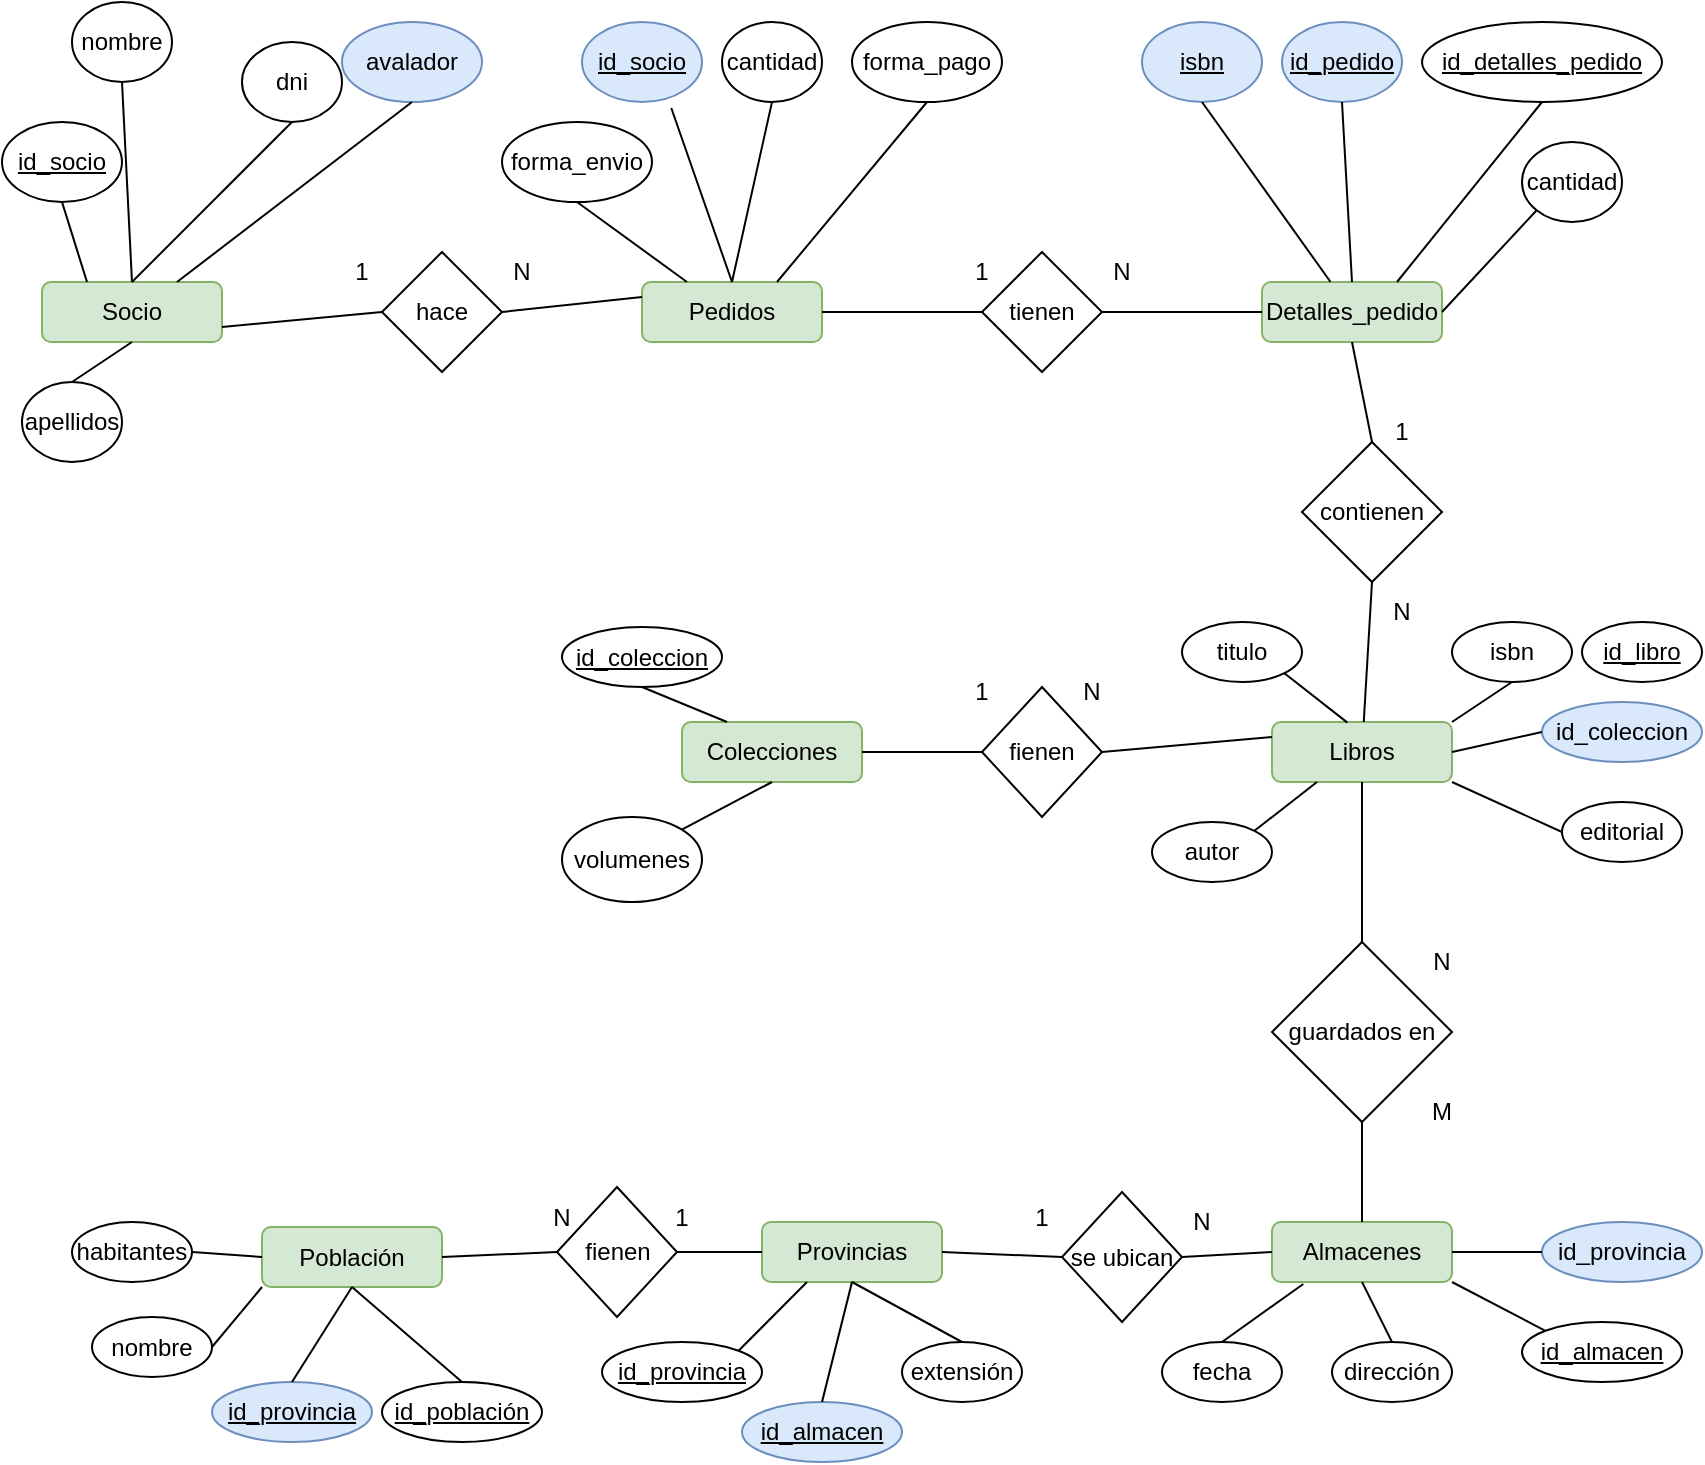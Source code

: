 <mxfile version="21.2.6" type="device">
  <diagram name="Page-1" id="QUOM56lIjW8Knzj0Mmif">
    <mxGraphModel dx="794" dy="381" grid="1" gridSize="10" guides="1" tooltips="1" connect="1" arrows="1" fold="1" page="1" pageScale="1" pageWidth="850" pageHeight="1100" math="0" shadow="0">
      <root>
        <mxCell id="0" />
        <mxCell id="1" parent="0" />
        <mxCell id="rfMJr3Cy8R7fDRPE-xrx-1" value="Socio" style="rounded=1;whiteSpace=wrap;html=1;fillColor=#d5e8d4;strokeColor=#82b366;" vertex="1" parent="1">
          <mxGeometry x="20" y="210" width="90" height="30" as="geometry" />
        </mxCell>
        <mxCell id="rfMJr3Cy8R7fDRPE-xrx-2" value="&lt;u&gt;id_socio&lt;/u&gt;" style="ellipse;whiteSpace=wrap;html=1;" vertex="1" parent="1">
          <mxGeometry y="130" width="60" height="40" as="geometry" />
        </mxCell>
        <mxCell id="rfMJr3Cy8R7fDRPE-xrx-3" value="nombre" style="ellipse;whiteSpace=wrap;html=1;" vertex="1" parent="1">
          <mxGeometry x="35" y="70" width="50" height="40" as="geometry" />
        </mxCell>
        <mxCell id="rfMJr3Cy8R7fDRPE-xrx-4" value="dni" style="ellipse;whiteSpace=wrap;html=1;" vertex="1" parent="1">
          <mxGeometry x="120" y="90" width="50" height="40" as="geometry" />
        </mxCell>
        <mxCell id="rfMJr3Cy8R7fDRPE-xrx-5" value="apellidos" style="ellipse;whiteSpace=wrap;html=1;" vertex="1" parent="1">
          <mxGeometry x="10" y="260" width="50" height="40" as="geometry" />
        </mxCell>
        <mxCell id="rfMJr3Cy8R7fDRPE-xrx-6" value="avalador" style="ellipse;whiteSpace=wrap;html=1;fillColor=#dae8fc;strokeColor=#6c8ebf;" vertex="1" parent="1">
          <mxGeometry x="170" y="80" width="70" height="40" as="geometry" />
        </mxCell>
        <mxCell id="rfMJr3Cy8R7fDRPE-xrx-7" value="hace" style="rhombus;whiteSpace=wrap;html=1;" vertex="1" parent="1">
          <mxGeometry x="190" y="195" width="60" height="60" as="geometry" />
        </mxCell>
        <mxCell id="rfMJr3Cy8R7fDRPE-xrx-8" value="Pedidos" style="rounded=1;whiteSpace=wrap;html=1;fillColor=#d5e8d4;strokeColor=#82b366;" vertex="1" parent="1">
          <mxGeometry x="320" y="210" width="90" height="30" as="geometry" />
        </mxCell>
        <mxCell id="rfMJr3Cy8R7fDRPE-xrx-9" value="&lt;u&gt;id_socio&lt;/u&gt;" style="ellipse;whiteSpace=wrap;html=1;fillColor=#dae8fc;strokeColor=#6c8ebf;" vertex="1" parent="1">
          <mxGeometry x="290" y="80" width="60" height="40" as="geometry" />
        </mxCell>
        <mxCell id="rfMJr3Cy8R7fDRPE-xrx-10" value="cantidad" style="ellipse;whiteSpace=wrap;html=1;" vertex="1" parent="1">
          <mxGeometry x="360" y="80" width="50" height="40" as="geometry" />
        </mxCell>
        <mxCell id="rfMJr3Cy8R7fDRPE-xrx-11" value="forma_pago" style="ellipse;whiteSpace=wrap;html=1;" vertex="1" parent="1">
          <mxGeometry x="425" y="80" width="75" height="40" as="geometry" />
        </mxCell>
        <mxCell id="rfMJr3Cy8R7fDRPE-xrx-12" value="forma_envio" style="ellipse;whiteSpace=wrap;html=1;" vertex="1" parent="1">
          <mxGeometry x="250" y="130" width="75" height="40" as="geometry" />
        </mxCell>
        <mxCell id="rfMJr3Cy8R7fDRPE-xrx-13" value="tienen" style="rhombus;whiteSpace=wrap;html=1;" vertex="1" parent="1">
          <mxGeometry x="490" y="195" width="60" height="60" as="geometry" />
        </mxCell>
        <mxCell id="rfMJr3Cy8R7fDRPE-xrx-14" value="Detalles_pedido" style="rounded=1;whiteSpace=wrap;html=1;fillColor=#d5e8d4;strokeColor=#82b366;" vertex="1" parent="1">
          <mxGeometry x="630" y="210" width="90" height="30" as="geometry" />
        </mxCell>
        <mxCell id="rfMJr3Cy8R7fDRPE-xrx-15" value="&lt;u&gt;isbn&lt;/u&gt;" style="ellipse;whiteSpace=wrap;html=1;fillColor=#dae8fc;strokeColor=#6c8ebf;" vertex="1" parent="1">
          <mxGeometry x="570" y="80" width="60" height="40" as="geometry" />
        </mxCell>
        <mxCell id="rfMJr3Cy8R7fDRPE-xrx-16" value="&lt;u&gt;id_pedido&lt;/u&gt;" style="ellipse;whiteSpace=wrap;html=1;fillColor=#dae8fc;strokeColor=#6c8ebf;" vertex="1" parent="1">
          <mxGeometry x="640" y="80" width="60" height="40" as="geometry" />
        </mxCell>
        <mxCell id="rfMJr3Cy8R7fDRPE-xrx-17" value="&lt;u&gt;id_detalles_pedido&lt;/u&gt;" style="ellipse;whiteSpace=wrap;html=1;" vertex="1" parent="1">
          <mxGeometry x="710" y="80" width="120" height="40" as="geometry" />
        </mxCell>
        <mxCell id="rfMJr3Cy8R7fDRPE-xrx-18" value="cantidad" style="ellipse;whiteSpace=wrap;html=1;" vertex="1" parent="1">
          <mxGeometry x="760" y="140" width="50" height="40" as="geometry" />
        </mxCell>
        <mxCell id="rfMJr3Cy8R7fDRPE-xrx-19" value="contienen" style="rhombus;whiteSpace=wrap;html=1;" vertex="1" parent="1">
          <mxGeometry x="650" y="290" width="70" height="70" as="geometry" />
        </mxCell>
        <mxCell id="rfMJr3Cy8R7fDRPE-xrx-20" value="Libros" style="rounded=1;whiteSpace=wrap;html=1;fillColor=#d5e8d4;strokeColor=#82b366;" vertex="1" parent="1">
          <mxGeometry x="635" y="430" width="90" height="30" as="geometry" />
        </mxCell>
        <mxCell id="rfMJr3Cy8R7fDRPE-xrx-21" value="isbn" style="ellipse;whiteSpace=wrap;html=1;" vertex="1" parent="1">
          <mxGeometry x="725" y="380" width="60" height="30" as="geometry" />
        </mxCell>
        <mxCell id="rfMJr3Cy8R7fDRPE-xrx-22" value="titulo" style="ellipse;whiteSpace=wrap;html=1;" vertex="1" parent="1">
          <mxGeometry x="590" y="380" width="60" height="30" as="geometry" />
        </mxCell>
        <mxCell id="rfMJr3Cy8R7fDRPE-xrx-23" value="&lt;u&gt;id_libro&lt;/u&gt;" style="ellipse;whiteSpace=wrap;html=1;" vertex="1" parent="1">
          <mxGeometry x="790" y="380" width="60" height="30" as="geometry" />
        </mxCell>
        <mxCell id="rfMJr3Cy8R7fDRPE-xrx-24" value="id_coleccion" style="ellipse;whiteSpace=wrap;html=1;fillColor=#dae8fc;strokeColor=#6c8ebf;" vertex="1" parent="1">
          <mxGeometry x="770" y="420" width="80" height="30" as="geometry" />
        </mxCell>
        <mxCell id="rfMJr3Cy8R7fDRPE-xrx-25" value="editorial" style="ellipse;whiteSpace=wrap;html=1;" vertex="1" parent="1">
          <mxGeometry x="780" y="470" width="60" height="30" as="geometry" />
        </mxCell>
        <mxCell id="rfMJr3Cy8R7fDRPE-xrx-26" value="autor" style="ellipse;whiteSpace=wrap;html=1;" vertex="1" parent="1">
          <mxGeometry x="575" y="480" width="60" height="30" as="geometry" />
        </mxCell>
        <mxCell id="rfMJr3Cy8R7fDRPE-xrx-27" value="fienen" style="rhombus;whiteSpace=wrap;html=1;" vertex="1" parent="1">
          <mxGeometry x="490" y="412.5" width="60" height="65" as="geometry" />
        </mxCell>
        <mxCell id="rfMJr3Cy8R7fDRPE-xrx-28" value="Colecciones" style="rounded=1;whiteSpace=wrap;html=1;fillColor=#d5e8d4;strokeColor=#82b366;" vertex="1" parent="1">
          <mxGeometry x="340" y="430" width="90" height="30" as="geometry" />
        </mxCell>
        <mxCell id="rfMJr3Cy8R7fDRPE-xrx-29" value="&lt;u&gt;id_coleccion&lt;/u&gt;" style="ellipse;whiteSpace=wrap;html=1;" vertex="1" parent="1">
          <mxGeometry x="280" y="382.5" width="80" height="30" as="geometry" />
        </mxCell>
        <mxCell id="rfMJr3Cy8R7fDRPE-xrx-30" value="volumenes" style="ellipse;whiteSpace=wrap;html=1;" vertex="1" parent="1">
          <mxGeometry x="280" y="477.5" width="70" height="42.5" as="geometry" />
        </mxCell>
        <mxCell id="rfMJr3Cy8R7fDRPE-xrx-31" value="guardados en" style="rhombus;whiteSpace=wrap;html=1;" vertex="1" parent="1">
          <mxGeometry x="635" y="540" width="90" height="90" as="geometry" />
        </mxCell>
        <mxCell id="rfMJr3Cy8R7fDRPE-xrx-32" value="Almacenes" style="rounded=1;whiteSpace=wrap;html=1;fillColor=#d5e8d4;strokeColor=#82b366;" vertex="1" parent="1">
          <mxGeometry x="635" y="680" width="90" height="30" as="geometry" />
        </mxCell>
        <mxCell id="rfMJr3Cy8R7fDRPE-xrx-33" value="id_provincia" style="ellipse;whiteSpace=wrap;html=1;fillColor=#dae8fc;strokeColor=#6c8ebf;" vertex="1" parent="1">
          <mxGeometry x="770" y="680" width="80" height="30" as="geometry" />
        </mxCell>
        <mxCell id="rfMJr3Cy8R7fDRPE-xrx-34" value="&lt;u&gt;id_almacen&lt;/u&gt;" style="ellipse;whiteSpace=wrap;html=1;" vertex="1" parent="1">
          <mxGeometry x="760" y="730" width="80" height="30" as="geometry" />
        </mxCell>
        <mxCell id="rfMJr3Cy8R7fDRPE-xrx-35" value="dirección" style="ellipse;whiteSpace=wrap;html=1;" vertex="1" parent="1">
          <mxGeometry x="665" y="740" width="60" height="30" as="geometry" />
        </mxCell>
        <mxCell id="rfMJr3Cy8R7fDRPE-xrx-36" value="fecha" style="ellipse;whiteSpace=wrap;html=1;" vertex="1" parent="1">
          <mxGeometry x="580" y="740" width="60" height="30" as="geometry" />
        </mxCell>
        <mxCell id="rfMJr3Cy8R7fDRPE-xrx-37" value="Provincias" style="rounded=1;whiteSpace=wrap;html=1;fillColor=#d5e8d4;strokeColor=#82b366;" vertex="1" parent="1">
          <mxGeometry x="380" y="680" width="90" height="30" as="geometry" />
        </mxCell>
        <mxCell id="rfMJr3Cy8R7fDRPE-xrx-38" value="se ubican" style="rhombus;whiteSpace=wrap;html=1;" vertex="1" parent="1">
          <mxGeometry x="530" y="665" width="60" height="65" as="geometry" />
        </mxCell>
        <mxCell id="rfMJr3Cy8R7fDRPE-xrx-39" value="&lt;u&gt;id_provincia&lt;/u&gt;" style="ellipse;whiteSpace=wrap;html=1;" vertex="1" parent="1">
          <mxGeometry x="300" y="740" width="80" height="30" as="geometry" />
        </mxCell>
        <mxCell id="rfMJr3Cy8R7fDRPE-xrx-40" value="extensión" style="ellipse;whiteSpace=wrap;html=1;" vertex="1" parent="1">
          <mxGeometry x="450" y="740" width="60" height="30" as="geometry" />
        </mxCell>
        <mxCell id="rfMJr3Cy8R7fDRPE-xrx-41" value="&lt;u&gt;id_almacen&lt;/u&gt;" style="ellipse;whiteSpace=wrap;html=1;fillColor=#dae8fc;strokeColor=#6c8ebf;" vertex="1" parent="1">
          <mxGeometry x="370" y="770" width="80" height="30" as="geometry" />
        </mxCell>
        <mxCell id="rfMJr3Cy8R7fDRPE-xrx-42" value="fienen" style="rhombus;whiteSpace=wrap;html=1;" vertex="1" parent="1">
          <mxGeometry x="277.5" y="662.5" width="60" height="65" as="geometry" />
        </mxCell>
        <mxCell id="rfMJr3Cy8R7fDRPE-xrx-43" value="Población" style="rounded=1;whiteSpace=wrap;html=1;fillColor=#d5e8d4;strokeColor=#82b366;" vertex="1" parent="1">
          <mxGeometry x="130" y="682.5" width="90" height="30" as="geometry" />
        </mxCell>
        <mxCell id="rfMJr3Cy8R7fDRPE-xrx-44" value="&lt;u&gt;id_población&lt;/u&gt;" style="ellipse;whiteSpace=wrap;html=1;" vertex="1" parent="1">
          <mxGeometry x="190" y="760" width="80" height="30" as="geometry" />
        </mxCell>
        <mxCell id="rfMJr3Cy8R7fDRPE-xrx-45" value="&lt;u&gt;id_provincia&lt;/u&gt;" style="ellipse;whiteSpace=wrap;html=1;fillColor=#dae8fc;strokeColor=#6c8ebf;" vertex="1" parent="1">
          <mxGeometry x="105" y="760" width="80" height="30" as="geometry" />
        </mxCell>
        <mxCell id="rfMJr3Cy8R7fDRPE-xrx-46" value="nombre" style="ellipse;whiteSpace=wrap;html=1;" vertex="1" parent="1">
          <mxGeometry x="45" y="727.5" width="60" height="30" as="geometry" />
        </mxCell>
        <mxCell id="rfMJr3Cy8R7fDRPE-xrx-47" value="habitantes" style="ellipse;whiteSpace=wrap;html=1;" vertex="1" parent="1">
          <mxGeometry x="35" y="680" width="60" height="30" as="geometry" />
        </mxCell>
        <mxCell id="rfMJr3Cy8R7fDRPE-xrx-48" value="" style="endArrow=none;html=1;rounded=0;exitX=1;exitY=0.75;exitDx=0;exitDy=0;entryX=0;entryY=0.5;entryDx=0;entryDy=0;" edge="1" parent="1" source="rfMJr3Cy8R7fDRPE-xrx-1" target="rfMJr3Cy8R7fDRPE-xrx-7">
          <mxGeometry width="50" height="50" relative="1" as="geometry">
            <mxPoint x="180" y="250" as="sourcePoint" />
            <mxPoint x="230" y="200" as="targetPoint" />
          </mxGeometry>
        </mxCell>
        <mxCell id="rfMJr3Cy8R7fDRPE-xrx-49" value="" style="endArrow=none;html=1;rounded=0;entryX=0;entryY=0.25;entryDx=0;entryDy=0;exitX=1;exitY=0.5;exitDx=0;exitDy=0;" edge="1" parent="1" source="rfMJr3Cy8R7fDRPE-xrx-7" target="rfMJr3Cy8R7fDRPE-xrx-8">
          <mxGeometry width="50" height="50" relative="1" as="geometry">
            <mxPoint x="180" y="250" as="sourcePoint" />
            <mxPoint x="230" y="200" as="targetPoint" />
          </mxGeometry>
        </mxCell>
        <mxCell id="rfMJr3Cy8R7fDRPE-xrx-50" value="" style="endArrow=none;html=1;rounded=0;entryX=0;entryY=0.5;entryDx=0;entryDy=0;exitX=1;exitY=0.5;exitDx=0;exitDy=0;" edge="1" parent="1" source="rfMJr3Cy8R7fDRPE-xrx-8" target="rfMJr3Cy8R7fDRPE-xrx-13">
          <mxGeometry width="50" height="50" relative="1" as="geometry">
            <mxPoint x="180" y="250" as="sourcePoint" />
            <mxPoint x="230" y="200" as="targetPoint" />
          </mxGeometry>
        </mxCell>
        <mxCell id="rfMJr3Cy8R7fDRPE-xrx-51" value="" style="endArrow=none;html=1;rounded=0;entryX=0;entryY=0.5;entryDx=0;entryDy=0;exitX=1;exitY=0.5;exitDx=0;exitDy=0;" edge="1" parent="1" source="rfMJr3Cy8R7fDRPE-xrx-13" target="rfMJr3Cy8R7fDRPE-xrx-14">
          <mxGeometry width="50" height="50" relative="1" as="geometry">
            <mxPoint x="420" y="250" as="sourcePoint" />
            <mxPoint x="470" y="200" as="targetPoint" />
          </mxGeometry>
        </mxCell>
        <mxCell id="rfMJr3Cy8R7fDRPE-xrx-52" value="" style="endArrow=none;html=1;rounded=0;exitX=0.5;exitY=1;exitDx=0;exitDy=0;entryX=0.5;entryY=0;entryDx=0;entryDy=0;" edge="1" parent="1" source="rfMJr3Cy8R7fDRPE-xrx-14" target="rfMJr3Cy8R7fDRPE-xrx-19">
          <mxGeometry width="50" height="50" relative="1" as="geometry">
            <mxPoint x="420" y="250" as="sourcePoint" />
            <mxPoint x="470" y="200" as="targetPoint" />
          </mxGeometry>
        </mxCell>
        <mxCell id="rfMJr3Cy8R7fDRPE-xrx-53" value="" style="endArrow=none;html=1;rounded=0;entryX=0.5;entryY=1;entryDx=0;entryDy=0;" edge="1" parent="1" source="rfMJr3Cy8R7fDRPE-xrx-20" target="rfMJr3Cy8R7fDRPE-xrx-19">
          <mxGeometry width="50" height="50" relative="1" as="geometry">
            <mxPoint x="490" y="300" as="sourcePoint" />
            <mxPoint x="470" y="200" as="targetPoint" />
          </mxGeometry>
        </mxCell>
        <mxCell id="rfMJr3Cy8R7fDRPE-xrx-54" value="" style="endArrow=none;html=1;rounded=0;entryX=0.5;entryY=1;entryDx=0;entryDy=0;exitX=0.5;exitY=0;exitDx=0;exitDy=0;" edge="1" parent="1" source="rfMJr3Cy8R7fDRPE-xrx-31" target="rfMJr3Cy8R7fDRPE-xrx-20">
          <mxGeometry width="50" height="50" relative="1" as="geometry">
            <mxPoint x="420" y="400" as="sourcePoint" />
            <mxPoint x="470" y="350" as="targetPoint" />
          </mxGeometry>
        </mxCell>
        <mxCell id="rfMJr3Cy8R7fDRPE-xrx-55" value="" style="endArrow=none;html=1;rounded=0;entryX=0;entryY=0.25;entryDx=0;entryDy=0;exitX=1;exitY=0.5;exitDx=0;exitDy=0;" edge="1" parent="1" source="rfMJr3Cy8R7fDRPE-xrx-27" target="rfMJr3Cy8R7fDRPE-xrx-20">
          <mxGeometry width="50" height="50" relative="1" as="geometry">
            <mxPoint x="420" y="400" as="sourcePoint" />
            <mxPoint x="470" y="350" as="targetPoint" />
          </mxGeometry>
        </mxCell>
        <mxCell id="rfMJr3Cy8R7fDRPE-xrx-56" value="" style="endArrow=none;html=1;rounded=0;entryX=0;entryY=0.5;entryDx=0;entryDy=0;exitX=1;exitY=0.5;exitDx=0;exitDy=0;" edge="1" parent="1" source="rfMJr3Cy8R7fDRPE-xrx-28" target="rfMJr3Cy8R7fDRPE-xrx-27">
          <mxGeometry width="50" height="50" relative="1" as="geometry">
            <mxPoint x="420" y="400" as="sourcePoint" />
            <mxPoint x="470" y="350" as="targetPoint" />
          </mxGeometry>
        </mxCell>
        <mxCell id="rfMJr3Cy8R7fDRPE-xrx-57" value="" style="endArrow=none;html=1;rounded=0;exitX=0.5;exitY=1;exitDx=0;exitDy=0;entryX=0.25;entryY=0;entryDx=0;entryDy=0;" edge="1" parent="1" source="rfMJr3Cy8R7fDRPE-xrx-29" target="rfMJr3Cy8R7fDRPE-xrx-28">
          <mxGeometry width="50" height="50" relative="1" as="geometry">
            <mxPoint x="420" y="400" as="sourcePoint" />
            <mxPoint x="470" y="350" as="targetPoint" />
          </mxGeometry>
        </mxCell>
        <mxCell id="rfMJr3Cy8R7fDRPE-xrx-58" value="" style="endArrow=none;html=1;rounded=0;exitX=1;exitY=0;exitDx=0;exitDy=0;entryX=0.5;entryY=1;entryDx=0;entryDy=0;" edge="1" parent="1" source="rfMJr3Cy8R7fDRPE-xrx-30" target="rfMJr3Cy8R7fDRPE-xrx-28">
          <mxGeometry width="50" height="50" relative="1" as="geometry">
            <mxPoint x="420" y="400" as="sourcePoint" />
            <mxPoint x="470" y="350" as="targetPoint" />
          </mxGeometry>
        </mxCell>
        <mxCell id="rfMJr3Cy8R7fDRPE-xrx-59" value="" style="endArrow=none;html=1;rounded=0;exitX=0.419;exitY=0.011;exitDx=0;exitDy=0;exitPerimeter=0;entryX=1;entryY=1;entryDx=0;entryDy=0;" edge="1" parent="1" source="rfMJr3Cy8R7fDRPE-xrx-20" target="rfMJr3Cy8R7fDRPE-xrx-22">
          <mxGeometry width="50" height="50" relative="1" as="geometry">
            <mxPoint x="420" y="400" as="sourcePoint" />
            <mxPoint x="470" y="350" as="targetPoint" />
          </mxGeometry>
        </mxCell>
        <mxCell id="rfMJr3Cy8R7fDRPE-xrx-60" value="" style="endArrow=none;html=1;rounded=0;entryX=0.5;entryY=1;entryDx=0;entryDy=0;exitX=1;exitY=0;exitDx=0;exitDy=0;" edge="1" parent="1" source="rfMJr3Cy8R7fDRPE-xrx-20" target="rfMJr3Cy8R7fDRPE-xrx-21">
          <mxGeometry width="50" height="50" relative="1" as="geometry">
            <mxPoint x="420" y="400" as="sourcePoint" />
            <mxPoint x="470" y="350" as="targetPoint" />
          </mxGeometry>
        </mxCell>
        <mxCell id="rfMJr3Cy8R7fDRPE-xrx-61" value="" style="endArrow=none;html=1;rounded=0;entryX=0;entryY=0.5;entryDx=0;entryDy=0;exitX=1;exitY=0.5;exitDx=0;exitDy=0;" edge="1" parent="1" source="rfMJr3Cy8R7fDRPE-xrx-20" target="rfMJr3Cy8R7fDRPE-xrx-24">
          <mxGeometry width="50" height="50" relative="1" as="geometry">
            <mxPoint x="420" y="400" as="sourcePoint" />
            <mxPoint x="470" y="350" as="targetPoint" />
          </mxGeometry>
        </mxCell>
        <mxCell id="rfMJr3Cy8R7fDRPE-xrx-62" value="" style="endArrow=none;html=1;rounded=0;entryX=0;entryY=0.5;entryDx=0;entryDy=0;exitX=1;exitY=1;exitDx=0;exitDy=0;" edge="1" parent="1" source="rfMJr3Cy8R7fDRPE-xrx-20" target="rfMJr3Cy8R7fDRPE-xrx-25">
          <mxGeometry width="50" height="50" relative="1" as="geometry">
            <mxPoint x="420" y="400" as="sourcePoint" />
            <mxPoint x="470" y="350" as="targetPoint" />
          </mxGeometry>
        </mxCell>
        <mxCell id="rfMJr3Cy8R7fDRPE-xrx-63" value="" style="endArrow=none;html=1;rounded=0;entryX=0.5;entryY=1;entryDx=0;entryDy=0;exitX=0.5;exitY=0;exitDx=0;exitDy=0;" edge="1" parent="1" source="rfMJr3Cy8R7fDRPE-xrx-32" target="rfMJr3Cy8R7fDRPE-xrx-31">
          <mxGeometry width="50" height="50" relative="1" as="geometry">
            <mxPoint x="420" y="650" as="sourcePoint" />
            <mxPoint x="470" y="600" as="targetPoint" />
          </mxGeometry>
        </mxCell>
        <mxCell id="rfMJr3Cy8R7fDRPE-xrx-64" value="" style="endArrow=none;html=1;rounded=0;entryX=0;entryY=0.5;entryDx=0;entryDy=0;exitX=1;exitY=0.5;exitDx=0;exitDy=0;" edge="1" parent="1" source="rfMJr3Cy8R7fDRPE-xrx-32" target="rfMJr3Cy8R7fDRPE-xrx-33">
          <mxGeometry width="50" height="50" relative="1" as="geometry">
            <mxPoint x="420" y="650" as="sourcePoint" />
            <mxPoint x="470" y="600" as="targetPoint" />
          </mxGeometry>
        </mxCell>
        <mxCell id="rfMJr3Cy8R7fDRPE-xrx-65" value="" style="endArrow=none;html=1;rounded=0;entryX=0;entryY=0.5;entryDx=0;entryDy=0;exitX=1;exitY=0.5;exitDx=0;exitDy=0;" edge="1" parent="1" source="rfMJr3Cy8R7fDRPE-xrx-38" target="rfMJr3Cy8R7fDRPE-xrx-32">
          <mxGeometry width="50" height="50" relative="1" as="geometry">
            <mxPoint x="420" y="650" as="sourcePoint" />
            <mxPoint x="470" y="600" as="targetPoint" />
          </mxGeometry>
        </mxCell>
        <mxCell id="rfMJr3Cy8R7fDRPE-xrx-66" value="" style="endArrow=none;html=1;rounded=0;entryX=0;entryY=0.5;entryDx=0;entryDy=0;exitX=1;exitY=0.5;exitDx=0;exitDy=0;" edge="1" parent="1" source="rfMJr3Cy8R7fDRPE-xrx-37" target="rfMJr3Cy8R7fDRPE-xrx-38">
          <mxGeometry width="50" height="50" relative="1" as="geometry">
            <mxPoint x="420" y="650" as="sourcePoint" />
            <mxPoint x="470" y="600" as="targetPoint" />
          </mxGeometry>
        </mxCell>
        <mxCell id="rfMJr3Cy8R7fDRPE-xrx-67" value="" style="endArrow=none;html=1;rounded=0;entryX=0;entryY=0.5;entryDx=0;entryDy=0;exitX=1;exitY=0.5;exitDx=0;exitDy=0;" edge="1" parent="1" source="rfMJr3Cy8R7fDRPE-xrx-42" target="rfMJr3Cy8R7fDRPE-xrx-37">
          <mxGeometry width="50" height="50" relative="1" as="geometry">
            <mxPoint x="420" y="650" as="sourcePoint" />
            <mxPoint x="470" y="600" as="targetPoint" />
          </mxGeometry>
        </mxCell>
        <mxCell id="rfMJr3Cy8R7fDRPE-xrx-68" value="" style="endArrow=none;html=1;rounded=0;entryX=0;entryY=0.5;entryDx=0;entryDy=0;exitX=1;exitY=0.5;exitDx=0;exitDy=0;" edge="1" parent="1" source="rfMJr3Cy8R7fDRPE-xrx-43" target="rfMJr3Cy8R7fDRPE-xrx-42">
          <mxGeometry width="50" height="50" relative="1" as="geometry">
            <mxPoint x="420" y="650" as="sourcePoint" />
            <mxPoint x="470" y="600" as="targetPoint" />
          </mxGeometry>
        </mxCell>
        <mxCell id="rfMJr3Cy8R7fDRPE-xrx-69" value="" style="endArrow=none;html=1;rounded=0;entryX=1;entryY=0;entryDx=0;entryDy=0;exitX=0.25;exitY=1;exitDx=0;exitDy=0;" edge="1" parent="1" source="rfMJr3Cy8R7fDRPE-xrx-20" target="rfMJr3Cy8R7fDRPE-xrx-26">
          <mxGeometry width="50" height="50" relative="1" as="geometry">
            <mxPoint x="420" y="650" as="sourcePoint" />
            <mxPoint x="470" y="600" as="targetPoint" />
          </mxGeometry>
        </mxCell>
        <mxCell id="rfMJr3Cy8R7fDRPE-xrx-70" value="" style="endArrow=none;html=1;rounded=0;entryX=0;entryY=0;entryDx=0;entryDy=0;exitX=1;exitY=1;exitDx=0;exitDy=0;" edge="1" parent="1" source="rfMJr3Cy8R7fDRPE-xrx-32" target="rfMJr3Cy8R7fDRPE-xrx-34">
          <mxGeometry width="50" height="50" relative="1" as="geometry">
            <mxPoint x="420" y="650" as="sourcePoint" />
            <mxPoint x="470" y="600" as="targetPoint" />
          </mxGeometry>
        </mxCell>
        <mxCell id="rfMJr3Cy8R7fDRPE-xrx-71" value="" style="endArrow=none;html=1;rounded=0;entryX=0.5;entryY=0;entryDx=0;entryDy=0;exitX=0.5;exitY=1;exitDx=0;exitDy=0;" edge="1" parent="1" source="rfMJr3Cy8R7fDRPE-xrx-32" target="rfMJr3Cy8R7fDRPE-xrx-35">
          <mxGeometry width="50" height="50" relative="1" as="geometry">
            <mxPoint x="420" y="650" as="sourcePoint" />
            <mxPoint x="470" y="600" as="targetPoint" />
          </mxGeometry>
        </mxCell>
        <mxCell id="rfMJr3Cy8R7fDRPE-xrx-72" value="" style="endArrow=none;html=1;rounded=0;entryX=0.5;entryY=0;entryDx=0;entryDy=0;exitX=0.174;exitY=1.033;exitDx=0;exitDy=0;exitPerimeter=0;" edge="1" parent="1" source="rfMJr3Cy8R7fDRPE-xrx-32" target="rfMJr3Cy8R7fDRPE-xrx-36">
          <mxGeometry width="50" height="50" relative="1" as="geometry">
            <mxPoint x="420" y="650" as="sourcePoint" />
            <mxPoint x="470" y="600" as="targetPoint" />
          </mxGeometry>
        </mxCell>
        <mxCell id="rfMJr3Cy8R7fDRPE-xrx-73" value="" style="endArrow=none;html=1;rounded=0;exitX=0.5;exitY=0;exitDx=0;exitDy=0;entryX=0.5;entryY=1;entryDx=0;entryDy=0;" edge="1" parent="1" source="rfMJr3Cy8R7fDRPE-xrx-40" target="rfMJr3Cy8R7fDRPE-xrx-37">
          <mxGeometry width="50" height="50" relative="1" as="geometry">
            <mxPoint x="420" y="650" as="sourcePoint" />
            <mxPoint x="470" y="600" as="targetPoint" />
          </mxGeometry>
        </mxCell>
        <mxCell id="rfMJr3Cy8R7fDRPE-xrx-74" value="" style="endArrow=none;html=1;rounded=0;exitX=0.5;exitY=0;exitDx=0;exitDy=0;entryX=0.5;entryY=1;entryDx=0;entryDy=0;" edge="1" parent="1" source="rfMJr3Cy8R7fDRPE-xrx-41" target="rfMJr3Cy8R7fDRPE-xrx-37">
          <mxGeometry width="50" height="50" relative="1" as="geometry">
            <mxPoint x="420" y="650" as="sourcePoint" />
            <mxPoint x="470" y="600" as="targetPoint" />
          </mxGeometry>
        </mxCell>
        <mxCell id="rfMJr3Cy8R7fDRPE-xrx-75" value="" style="endArrow=none;html=1;rounded=0;exitX=1;exitY=0;exitDx=0;exitDy=0;entryX=0.25;entryY=1;entryDx=0;entryDy=0;" edge="1" parent="1" source="rfMJr3Cy8R7fDRPE-xrx-39" target="rfMJr3Cy8R7fDRPE-xrx-37">
          <mxGeometry width="50" height="50" relative="1" as="geometry">
            <mxPoint x="420" y="650" as="sourcePoint" />
            <mxPoint x="470" y="600" as="targetPoint" />
          </mxGeometry>
        </mxCell>
        <mxCell id="rfMJr3Cy8R7fDRPE-xrx-76" value="" style="endArrow=none;html=1;rounded=0;exitX=0.5;exitY=0;exitDx=0;exitDy=0;entryX=0.5;entryY=1;entryDx=0;entryDy=0;" edge="1" parent="1" source="rfMJr3Cy8R7fDRPE-xrx-44" target="rfMJr3Cy8R7fDRPE-xrx-43">
          <mxGeometry width="50" height="50" relative="1" as="geometry">
            <mxPoint x="420" y="650" as="sourcePoint" />
            <mxPoint x="470" y="600" as="targetPoint" />
          </mxGeometry>
        </mxCell>
        <mxCell id="rfMJr3Cy8R7fDRPE-xrx-77" value="" style="endArrow=none;html=1;rounded=0;exitX=0.5;exitY=0;exitDx=0;exitDy=0;entryX=0.5;entryY=1;entryDx=0;entryDy=0;" edge="1" parent="1" source="rfMJr3Cy8R7fDRPE-xrx-45" target="rfMJr3Cy8R7fDRPE-xrx-43">
          <mxGeometry width="50" height="50" relative="1" as="geometry">
            <mxPoint x="420" y="650" as="sourcePoint" />
            <mxPoint x="470" y="600" as="targetPoint" />
          </mxGeometry>
        </mxCell>
        <mxCell id="rfMJr3Cy8R7fDRPE-xrx-78" value="" style="endArrow=none;html=1;rounded=0;exitX=1;exitY=0.5;exitDx=0;exitDy=0;entryX=0;entryY=1;entryDx=0;entryDy=0;" edge="1" parent="1" source="rfMJr3Cy8R7fDRPE-xrx-46" target="rfMJr3Cy8R7fDRPE-xrx-43">
          <mxGeometry width="50" height="50" relative="1" as="geometry">
            <mxPoint x="420" y="650" as="sourcePoint" />
            <mxPoint x="470" y="600" as="targetPoint" />
          </mxGeometry>
        </mxCell>
        <mxCell id="rfMJr3Cy8R7fDRPE-xrx-79" value="" style="endArrow=none;html=1;rounded=0;exitX=1;exitY=0.5;exitDx=0;exitDy=0;entryX=0;entryY=0.5;entryDx=0;entryDy=0;" edge="1" parent="1" source="rfMJr3Cy8R7fDRPE-xrx-47" target="rfMJr3Cy8R7fDRPE-xrx-43">
          <mxGeometry width="50" height="50" relative="1" as="geometry">
            <mxPoint x="420" y="650" as="sourcePoint" />
            <mxPoint x="470" y="600" as="targetPoint" />
          </mxGeometry>
        </mxCell>
        <mxCell id="rfMJr3Cy8R7fDRPE-xrx-80" value="" style="endArrow=none;html=1;rounded=0;entryX=0.5;entryY=1;entryDx=0;entryDy=0;" edge="1" parent="1" source="rfMJr3Cy8R7fDRPE-xrx-14" target="rfMJr3Cy8R7fDRPE-xrx-15">
          <mxGeometry width="50" height="50" relative="1" as="geometry">
            <mxPoint x="420" y="250" as="sourcePoint" />
            <mxPoint x="470" y="200" as="targetPoint" />
          </mxGeometry>
        </mxCell>
        <mxCell id="rfMJr3Cy8R7fDRPE-xrx-81" value="" style="endArrow=none;html=1;rounded=0;entryX=0.5;entryY=1;entryDx=0;entryDy=0;exitX=0.5;exitY=0;exitDx=0;exitDy=0;" edge="1" parent="1" source="rfMJr3Cy8R7fDRPE-xrx-14" target="rfMJr3Cy8R7fDRPE-xrx-16">
          <mxGeometry width="50" height="50" relative="1" as="geometry">
            <mxPoint x="420" y="250" as="sourcePoint" />
            <mxPoint x="470" y="200" as="targetPoint" />
          </mxGeometry>
        </mxCell>
        <mxCell id="rfMJr3Cy8R7fDRPE-xrx-82" value="" style="endArrow=none;html=1;rounded=0;entryX=0.5;entryY=1;entryDx=0;entryDy=0;exitX=0.75;exitY=0;exitDx=0;exitDy=0;" edge="1" parent="1" source="rfMJr3Cy8R7fDRPE-xrx-14" target="rfMJr3Cy8R7fDRPE-xrx-17">
          <mxGeometry width="50" height="50" relative="1" as="geometry">
            <mxPoint x="420" y="250" as="sourcePoint" />
            <mxPoint x="470" y="200" as="targetPoint" />
          </mxGeometry>
        </mxCell>
        <mxCell id="rfMJr3Cy8R7fDRPE-xrx-83" value="" style="endArrow=none;html=1;rounded=0;entryX=0;entryY=1;entryDx=0;entryDy=0;exitX=1;exitY=0.5;exitDx=0;exitDy=0;" edge="1" parent="1" source="rfMJr3Cy8R7fDRPE-xrx-14" target="rfMJr3Cy8R7fDRPE-xrx-18">
          <mxGeometry width="50" height="50" relative="1" as="geometry">
            <mxPoint x="420" y="250" as="sourcePoint" />
            <mxPoint x="470" y="200" as="targetPoint" />
          </mxGeometry>
        </mxCell>
        <mxCell id="rfMJr3Cy8R7fDRPE-xrx-84" value="" style="endArrow=none;html=1;rounded=0;entryX=0.5;entryY=1;entryDx=0;entryDy=0;exitX=0.75;exitY=0;exitDx=0;exitDy=0;" edge="1" parent="1" source="rfMJr3Cy8R7fDRPE-xrx-8" target="rfMJr3Cy8R7fDRPE-xrx-11">
          <mxGeometry width="50" height="50" relative="1" as="geometry">
            <mxPoint x="420" y="250" as="sourcePoint" />
            <mxPoint x="470" y="200" as="targetPoint" />
          </mxGeometry>
        </mxCell>
        <mxCell id="rfMJr3Cy8R7fDRPE-xrx-85" value="" style="endArrow=none;html=1;rounded=0;entryX=0.5;entryY=1;entryDx=0;entryDy=0;exitX=0.5;exitY=0;exitDx=0;exitDy=0;" edge="1" parent="1" source="rfMJr3Cy8R7fDRPE-xrx-8" target="rfMJr3Cy8R7fDRPE-xrx-10">
          <mxGeometry width="50" height="50" relative="1" as="geometry">
            <mxPoint x="420" y="250" as="sourcePoint" />
            <mxPoint x="470" y="200" as="targetPoint" />
          </mxGeometry>
        </mxCell>
        <mxCell id="rfMJr3Cy8R7fDRPE-xrx-86" value="" style="endArrow=none;html=1;rounded=0;entryX=0.744;entryY=1.075;entryDx=0;entryDy=0;entryPerimeter=0;exitX=0.5;exitY=0;exitDx=0;exitDy=0;" edge="1" parent="1" source="rfMJr3Cy8R7fDRPE-xrx-8" target="rfMJr3Cy8R7fDRPE-xrx-9">
          <mxGeometry width="50" height="50" relative="1" as="geometry">
            <mxPoint x="420" y="250" as="sourcePoint" />
            <mxPoint x="470" y="200" as="targetPoint" />
          </mxGeometry>
        </mxCell>
        <mxCell id="rfMJr3Cy8R7fDRPE-xrx-87" value="" style="endArrow=none;html=1;rounded=0;entryX=0.5;entryY=1;entryDx=0;entryDy=0;exitX=0.25;exitY=0;exitDx=0;exitDy=0;" edge="1" parent="1" source="rfMJr3Cy8R7fDRPE-xrx-8" target="rfMJr3Cy8R7fDRPE-xrx-12">
          <mxGeometry width="50" height="50" relative="1" as="geometry">
            <mxPoint x="420" y="250" as="sourcePoint" />
            <mxPoint x="470" y="200" as="targetPoint" />
          </mxGeometry>
        </mxCell>
        <mxCell id="rfMJr3Cy8R7fDRPE-xrx-88" value="" style="endArrow=none;html=1;rounded=0;entryX=0.5;entryY=1;entryDx=0;entryDy=0;exitX=0.75;exitY=0;exitDx=0;exitDy=0;" edge="1" parent="1" source="rfMJr3Cy8R7fDRPE-xrx-1" target="rfMJr3Cy8R7fDRPE-xrx-6">
          <mxGeometry width="50" height="50" relative="1" as="geometry">
            <mxPoint x="180" y="250" as="sourcePoint" />
            <mxPoint x="230" y="200" as="targetPoint" />
          </mxGeometry>
        </mxCell>
        <mxCell id="rfMJr3Cy8R7fDRPE-xrx-90" value="" style="endArrow=none;html=1;rounded=0;exitX=0.5;exitY=1;exitDx=0;exitDy=0;entryX=0.5;entryY=0;entryDx=0;entryDy=0;" edge="1" parent="1" source="rfMJr3Cy8R7fDRPE-xrx-4" target="rfMJr3Cy8R7fDRPE-xrx-1">
          <mxGeometry width="50" height="50" relative="1" as="geometry">
            <mxPoint x="180" y="250" as="sourcePoint" />
            <mxPoint x="230" y="200" as="targetPoint" />
          </mxGeometry>
        </mxCell>
        <mxCell id="rfMJr3Cy8R7fDRPE-xrx-92" value="" style="endArrow=none;html=1;rounded=0;exitX=0.5;exitY=1;exitDx=0;exitDy=0;entryX=0.5;entryY=0;entryDx=0;entryDy=0;" edge="1" parent="1" source="rfMJr3Cy8R7fDRPE-xrx-3" target="rfMJr3Cy8R7fDRPE-xrx-1">
          <mxGeometry width="50" height="50" relative="1" as="geometry">
            <mxPoint x="180" y="250" as="sourcePoint" />
            <mxPoint x="230" y="200" as="targetPoint" />
          </mxGeometry>
        </mxCell>
        <mxCell id="rfMJr3Cy8R7fDRPE-xrx-93" value="" style="endArrow=none;html=1;rounded=0;exitX=0.5;exitY=1;exitDx=0;exitDy=0;entryX=0.25;entryY=0;entryDx=0;entryDy=0;" edge="1" parent="1" source="rfMJr3Cy8R7fDRPE-xrx-2" target="rfMJr3Cy8R7fDRPE-xrx-1">
          <mxGeometry width="50" height="50" relative="1" as="geometry">
            <mxPoint x="180" y="250" as="sourcePoint" />
            <mxPoint x="230" y="200" as="targetPoint" />
          </mxGeometry>
        </mxCell>
        <mxCell id="rfMJr3Cy8R7fDRPE-xrx-94" value="" style="endArrow=none;html=1;rounded=0;exitX=0.5;exitY=0;exitDx=0;exitDy=0;entryX=0.5;entryY=1;entryDx=0;entryDy=0;" edge="1" parent="1" source="rfMJr3Cy8R7fDRPE-xrx-5" target="rfMJr3Cy8R7fDRPE-xrx-1">
          <mxGeometry width="50" height="50" relative="1" as="geometry">
            <mxPoint x="180" y="250" as="sourcePoint" />
            <mxPoint x="230" y="200" as="targetPoint" />
          </mxGeometry>
        </mxCell>
        <mxCell id="rfMJr3Cy8R7fDRPE-xrx-95" value="N" style="text;html=1;strokeColor=none;fillColor=none;align=center;verticalAlign=middle;whiteSpace=wrap;rounded=0;" vertex="1" parent="1">
          <mxGeometry x="230" y="190" width="60" height="30" as="geometry" />
        </mxCell>
        <mxCell id="rfMJr3Cy8R7fDRPE-xrx-96" value="1" style="text;html=1;strokeColor=none;fillColor=none;align=center;verticalAlign=middle;whiteSpace=wrap;rounded=0;" vertex="1" parent="1">
          <mxGeometry x="150" y="190" width="60" height="30" as="geometry" />
        </mxCell>
        <mxCell id="rfMJr3Cy8R7fDRPE-xrx-97" value="N" style="text;html=1;strokeColor=none;fillColor=none;align=center;verticalAlign=middle;whiteSpace=wrap;rounded=0;" vertex="1" parent="1">
          <mxGeometry x="530" y="190" width="60" height="30" as="geometry" />
        </mxCell>
        <mxCell id="rfMJr3Cy8R7fDRPE-xrx-98" value="1" style="text;html=1;strokeColor=none;fillColor=none;align=center;verticalAlign=middle;whiteSpace=wrap;rounded=0;" vertex="1" parent="1">
          <mxGeometry x="460" y="190" width="60" height="30" as="geometry" />
        </mxCell>
        <mxCell id="rfMJr3Cy8R7fDRPE-xrx-99" value="N" style="text;html=1;strokeColor=none;fillColor=none;align=center;verticalAlign=middle;whiteSpace=wrap;rounded=0;" vertex="1" parent="1">
          <mxGeometry x="670" y="360" width="60" height="30" as="geometry" />
        </mxCell>
        <mxCell id="rfMJr3Cy8R7fDRPE-xrx-100" value="1" style="text;html=1;strokeColor=none;fillColor=none;align=center;verticalAlign=middle;whiteSpace=wrap;rounded=0;" vertex="1" parent="1">
          <mxGeometry x="670" y="270" width="60" height="30" as="geometry" />
        </mxCell>
        <mxCell id="rfMJr3Cy8R7fDRPE-xrx-102" value="M" style="text;html=1;strokeColor=none;fillColor=none;align=center;verticalAlign=middle;whiteSpace=wrap;rounded=0;" vertex="1" parent="1">
          <mxGeometry x="690" y="610" width="60" height="30" as="geometry" />
        </mxCell>
        <mxCell id="rfMJr3Cy8R7fDRPE-xrx-103" value="N" style="text;html=1;strokeColor=none;fillColor=none;align=center;verticalAlign=middle;whiteSpace=wrap;rounded=0;" vertex="1" parent="1">
          <mxGeometry x="690" y="535" width="60" height="30" as="geometry" />
        </mxCell>
        <mxCell id="rfMJr3Cy8R7fDRPE-xrx-104" value="1" style="text;html=1;strokeColor=none;fillColor=none;align=center;verticalAlign=middle;whiteSpace=wrap;rounded=0;" vertex="1" parent="1">
          <mxGeometry x="490" y="662.5" width="60" height="30" as="geometry" />
        </mxCell>
        <mxCell id="rfMJr3Cy8R7fDRPE-xrx-105" value="N" style="text;html=1;strokeColor=none;fillColor=none;align=center;verticalAlign=middle;whiteSpace=wrap;rounded=0;" vertex="1" parent="1">
          <mxGeometry x="570" y="665" width="60" height="30" as="geometry" />
        </mxCell>
        <mxCell id="rfMJr3Cy8R7fDRPE-xrx-106" value="N" style="text;html=1;strokeColor=none;fillColor=none;align=center;verticalAlign=middle;whiteSpace=wrap;rounded=0;" vertex="1" parent="1">
          <mxGeometry x="250" y="662.5" width="60" height="30" as="geometry" />
        </mxCell>
        <mxCell id="rfMJr3Cy8R7fDRPE-xrx-107" value="1" style="text;html=1;strokeColor=none;fillColor=none;align=center;verticalAlign=middle;whiteSpace=wrap;rounded=0;" vertex="1" parent="1">
          <mxGeometry x="310" y="662.5" width="60" height="30" as="geometry" />
        </mxCell>
        <mxCell id="rfMJr3Cy8R7fDRPE-xrx-108" value="1" style="text;html=1;strokeColor=none;fillColor=none;align=center;verticalAlign=middle;whiteSpace=wrap;rounded=0;" vertex="1" parent="1">
          <mxGeometry x="460" y="400" width="60" height="30" as="geometry" />
        </mxCell>
        <mxCell id="rfMJr3Cy8R7fDRPE-xrx-109" value="N" style="text;html=1;strokeColor=none;fillColor=none;align=center;verticalAlign=middle;whiteSpace=wrap;rounded=0;" vertex="1" parent="1">
          <mxGeometry x="515" y="400" width="60" height="30" as="geometry" />
        </mxCell>
      </root>
    </mxGraphModel>
  </diagram>
</mxfile>
